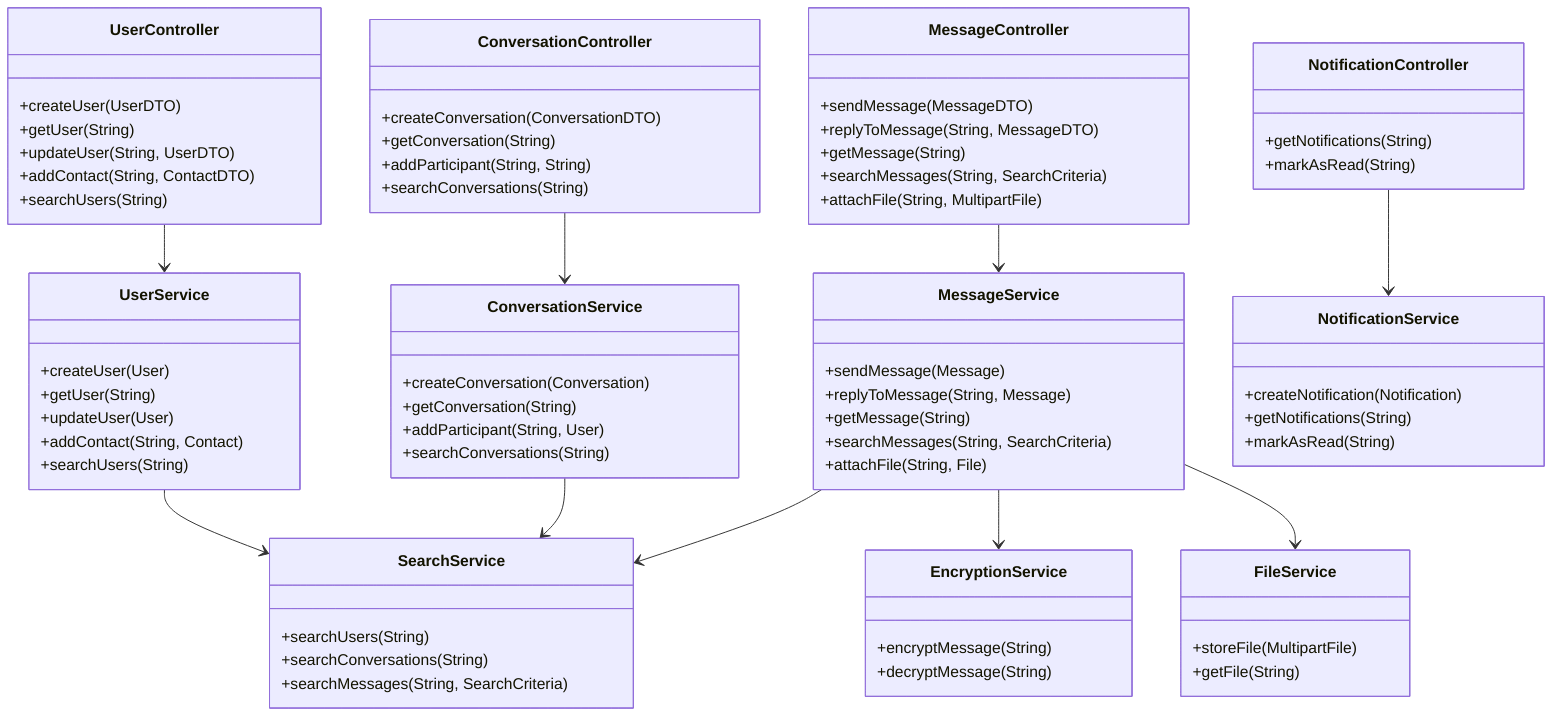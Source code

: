 classDiagram
    class UserController {
        +createUser(UserDTO)
        +getUser(String)
        +updateUser(String, UserDTO)
        +addContact(String, ContactDTO)
        +searchUsers(String)
    }
    class ConversationController {
        +createConversation(ConversationDTO)
        +getConversation(String)
        +addParticipant(String, String)
        +searchConversations(String)
    }
    class MessageController {
        +sendMessage(MessageDTO)
        +replyToMessage(String, MessageDTO)
        +getMessage(String)
        +searchMessages(String, SearchCriteria)
        +attachFile(String, MultipartFile)
    }
    class NotificationController {
        +getNotifications(String)
        +markAsRead(String)
    }
    class UserService {
        +createUser(User)
        +getUser(String)
        +updateUser(User)
        +addContact(String, Contact)
        +searchUsers(String)
    }
    class ConversationService {
        +createConversation(Conversation)
        +getConversation(String)
        +addParticipant(String, User)
        +searchConversations(String)
    }
    class MessageService {
        +sendMessage(Message)
        +replyToMessage(String, Message)
        +getMessage(String)
        +searchMessages(String, SearchCriteria)
        +attachFile(String, File)
    }
    class NotificationService {
        +createNotification(Notification)
        +getNotifications(String)
        +markAsRead(String)
    }
    class SearchService {
        +searchUsers(String)
        +searchConversations(String)
        +searchMessages(String, SearchCriteria)
    }
    class EncryptionService {
        +encryptMessage(String)
        +decryptMessage(String)
    }
    class FileService {
        +storeFile(MultipartFile)
        +getFile(String)
    }

    UserController --> UserService
    ConversationController --> ConversationService
    MessageController --> MessageService
    NotificationController --> NotificationService
    UserService --> SearchService
    ConversationService --> SearchService
    MessageService --> SearchService
    MessageService --> EncryptionService
    MessageService --> FileService